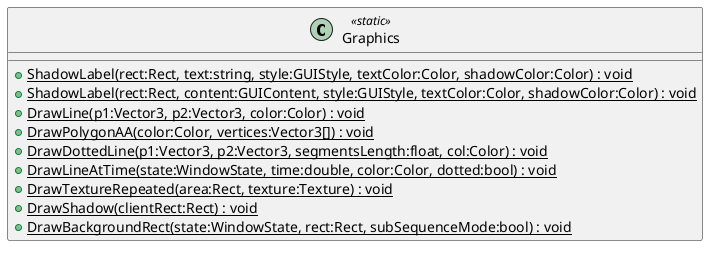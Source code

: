 @startuml
class Graphics <<static>> {
    + {static} ShadowLabel(rect:Rect, text:string, style:GUIStyle, textColor:Color, shadowColor:Color) : void
    + {static} ShadowLabel(rect:Rect, content:GUIContent, style:GUIStyle, textColor:Color, shadowColor:Color) : void
    + {static} DrawLine(p1:Vector3, p2:Vector3, color:Color) : void
    + {static} DrawPolygonAA(color:Color, vertices:Vector3[]) : void
    + {static} DrawDottedLine(p1:Vector3, p2:Vector3, segmentsLength:float, col:Color) : void
    + {static} DrawLineAtTime(state:WindowState, time:double, color:Color, dotted:bool) : void
    + {static} DrawTextureRepeated(area:Rect, texture:Texture) : void
    + {static} DrawShadow(clientRect:Rect) : void
    + {static} DrawBackgroundRect(state:WindowState, rect:Rect, subSequenceMode:bool) : void
}
@enduml
